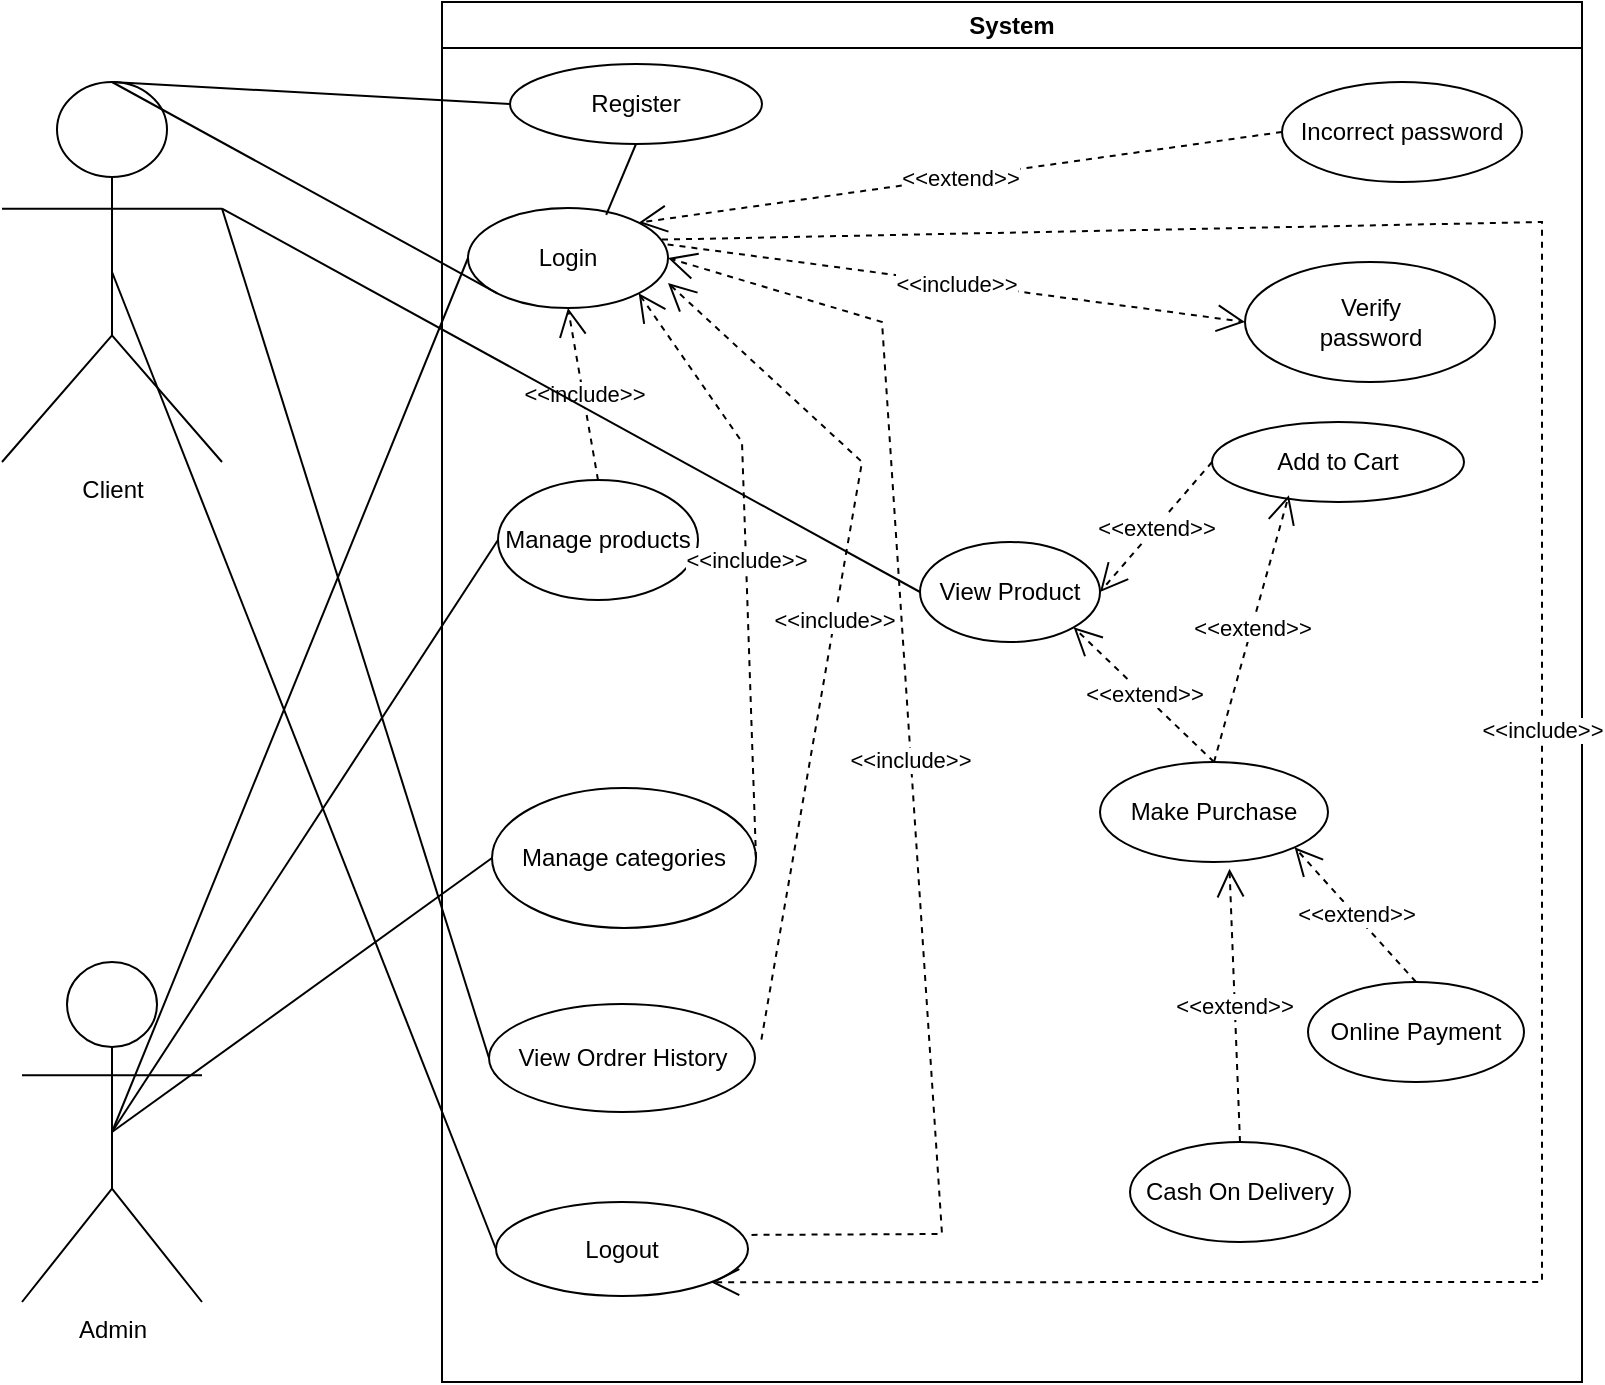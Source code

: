 <mxfile version="21.7.5" type="device">
  <diagram name="Page-1" id="SIqgviMQ_rRW02GRxlYI">
    <mxGraphModel dx="808" dy="475" grid="1" gridSize="10" guides="1" tooltips="1" connect="1" arrows="1" fold="1" page="1" pageScale="1" pageWidth="827" pageHeight="1169" math="0" shadow="0">
      <root>
        <mxCell id="0" />
        <mxCell id="1" parent="0" />
        <mxCell id="yZbRnY18lBK-gBi5OZf2-1" value="System" style="swimlane;whiteSpace=wrap;html=1;" parent="1" vertex="1">
          <mxGeometry x="250" y="10" width="570" height="690" as="geometry" />
        </mxCell>
        <mxCell id="yZbRnY18lBK-gBi5OZf2-6" value="Register" style="ellipse;whiteSpace=wrap;html=1;" parent="yZbRnY18lBK-gBi5OZf2-1" vertex="1">
          <mxGeometry x="34" y="31" width="126" height="40" as="geometry" />
        </mxCell>
        <mxCell id="yZbRnY18lBK-gBi5OZf2-7" value="Login" style="ellipse;whiteSpace=wrap;html=1;" parent="yZbRnY18lBK-gBi5OZf2-1" vertex="1">
          <mxGeometry x="13" y="103" width="100" height="50" as="geometry" />
        </mxCell>
        <mxCell id="yZbRnY18lBK-gBi5OZf2-8" value="View Ordrer History" style="ellipse;whiteSpace=wrap;html=1;" parent="yZbRnY18lBK-gBi5OZf2-1" vertex="1">
          <mxGeometry x="23.5" y="501" width="133" height="54" as="geometry" />
        </mxCell>
        <mxCell id="yZbRnY18lBK-gBi5OZf2-9" value="Logout" style="ellipse;whiteSpace=wrap;html=1;" parent="yZbRnY18lBK-gBi5OZf2-1" vertex="1">
          <mxGeometry x="27" y="600" width="126" height="47" as="geometry" />
        </mxCell>
        <mxCell id="yZbRnY18lBK-gBi5OZf2-10" value="Manage products" style="ellipse;whiteSpace=wrap;html=1;" parent="yZbRnY18lBK-gBi5OZf2-1" vertex="1">
          <mxGeometry x="28" y="239" width="100" height="60" as="geometry" />
        </mxCell>
        <mxCell id="yZbRnY18lBK-gBi5OZf2-11" value="Manage categories" style="ellipse;whiteSpace=wrap;html=1;" parent="yZbRnY18lBK-gBi5OZf2-1" vertex="1">
          <mxGeometry x="25" y="393" width="132" height="70" as="geometry" />
        </mxCell>
        <mxCell id="yZbRnY18lBK-gBi5OZf2-12" value="View Product" style="ellipse;whiteSpace=wrap;html=1;" parent="yZbRnY18lBK-gBi5OZf2-1" vertex="1">
          <mxGeometry x="239" y="270" width="90" height="50" as="geometry" />
        </mxCell>
        <mxCell id="yZbRnY18lBK-gBi5OZf2-13" value="Incorrect password" style="ellipse;whiteSpace=wrap;html=1;" parent="yZbRnY18lBK-gBi5OZf2-1" vertex="1">
          <mxGeometry x="420" y="40" width="120" height="50" as="geometry" />
        </mxCell>
        <mxCell id="yZbRnY18lBK-gBi5OZf2-14" value="Verify &lt;br&gt;password" style="ellipse;whiteSpace=wrap;html=1;" parent="yZbRnY18lBK-gBi5OZf2-1" vertex="1">
          <mxGeometry x="401.5" y="130" width="125" height="60" as="geometry" />
        </mxCell>
        <mxCell id="yZbRnY18lBK-gBi5OZf2-15" value="Add to Cart" style="ellipse;whiteSpace=wrap;html=1;" parent="yZbRnY18lBK-gBi5OZf2-1" vertex="1">
          <mxGeometry x="385" y="210" width="126" height="40" as="geometry" />
        </mxCell>
        <mxCell id="yZbRnY18lBK-gBi5OZf2-16" value="Make Purchase" style="ellipse;whiteSpace=wrap;html=1;" parent="yZbRnY18lBK-gBi5OZf2-1" vertex="1">
          <mxGeometry x="329" y="380" width="114" height="50" as="geometry" />
        </mxCell>
        <mxCell id="yZbRnY18lBK-gBi5OZf2-17" value="Online Payment" style="ellipse;whiteSpace=wrap;html=1;" parent="yZbRnY18lBK-gBi5OZf2-1" vertex="1">
          <mxGeometry x="433" y="490" width="108" height="50" as="geometry" />
        </mxCell>
        <mxCell id="yZbRnY18lBK-gBi5OZf2-18" value="Cash On Delivery" style="ellipse;whiteSpace=wrap;html=1;" parent="yZbRnY18lBK-gBi5OZf2-1" vertex="1">
          <mxGeometry x="344" y="570" width="110" height="50" as="geometry" />
        </mxCell>
        <mxCell id="yZbRnY18lBK-gBi5OZf2-23" value="&amp;lt;&amp;lt;include&amp;gt;&amp;gt;" style="endArrow=open;endSize=12;dashed=1;html=1;rounded=0;exitX=1;exitY=0.5;exitDx=0;exitDy=0;entryX=1;entryY=1;entryDx=0;entryDy=0;" parent="yZbRnY18lBK-gBi5OZf2-1" source="yZbRnY18lBK-gBi5OZf2-11" target="yZbRnY18lBK-gBi5OZf2-7" edge="1">
          <mxGeometry x="0.002" width="160" relative="1" as="geometry">
            <mxPoint x="110" y="280" as="sourcePoint" />
            <mxPoint x="270" y="280" as="targetPoint" />
            <Array as="points">
              <mxPoint x="150" y="220" />
            </Array>
            <mxPoint as="offset" />
          </mxGeometry>
        </mxCell>
        <mxCell id="yZbRnY18lBK-gBi5OZf2-24" value="&amp;lt;&amp;lt;include&amp;gt;&amp;gt;" style="endArrow=open;endSize=12;dashed=1;html=1;rounded=0;exitX=1.024;exitY=0.33;exitDx=0;exitDy=0;entryX=1;entryY=0.75;entryDx=0;entryDy=0;exitPerimeter=0;entryPerimeter=0;" parent="yZbRnY18lBK-gBi5OZf2-1" source="yZbRnY18lBK-gBi5OZf2-8" target="yZbRnY18lBK-gBi5OZf2-7" edge="1">
          <mxGeometry x="0.002" width="160" relative="1" as="geometry">
            <mxPoint x="150" y="380" as="sourcePoint" />
            <mxPoint x="130" y="210" as="targetPoint" />
            <Array as="points">
              <mxPoint x="210" y="230" />
            </Array>
            <mxPoint as="offset" />
          </mxGeometry>
        </mxCell>
        <mxCell id="yZbRnY18lBK-gBi5OZf2-25" value="&amp;lt;&amp;lt;include&amp;gt;&amp;gt;" style="endArrow=open;endSize=12;dashed=1;html=1;rounded=0;exitX=1.014;exitY=0.35;exitDx=0;exitDy=0;entryX=1;entryY=0.5;entryDx=0;entryDy=0;exitPerimeter=0;" parent="yZbRnY18lBK-gBi5OZf2-1" source="yZbRnY18lBK-gBi5OZf2-9" target="yZbRnY18lBK-gBi5OZf2-7" edge="1">
          <mxGeometry x="0.002" width="160" relative="1" as="geometry">
            <mxPoint x="180" y="450" as="sourcePoint" />
            <mxPoint x="160" y="280" as="targetPoint" />
            <Array as="points">
              <mxPoint x="250" y="616" />
              <mxPoint x="220" y="160" />
            </Array>
            <mxPoint as="offset" />
          </mxGeometry>
        </mxCell>
        <mxCell id="yZbRnY18lBK-gBi5OZf2-26" value="&amp;lt;&amp;lt;include&amp;gt;&amp;gt;" style="endArrow=open;endSize=12;dashed=1;html=1;rounded=0;exitX=0.5;exitY=0;exitDx=0;exitDy=0;entryX=0.5;entryY=1;entryDx=0;entryDy=0;" parent="yZbRnY18lBK-gBi5OZf2-1" source="yZbRnY18lBK-gBi5OZf2-10" target="yZbRnY18lBK-gBi5OZf2-7" edge="1">
          <mxGeometry x="0.002" width="160" relative="1" as="geometry">
            <mxPoint x="230" y="350" as="sourcePoint" />
            <mxPoint x="210" y="180" as="targetPoint" />
            <Array as="points" />
            <mxPoint as="offset" />
          </mxGeometry>
        </mxCell>
        <mxCell id="yZbRnY18lBK-gBi5OZf2-27" value="&amp;lt;&amp;lt;extend&amp;gt;&amp;gt;" style="endArrow=open;endSize=12;dashed=1;html=1;rounded=0;exitX=0;exitY=0.5;exitDx=0;exitDy=0;entryX=1;entryY=0;entryDx=0;entryDy=0;" parent="yZbRnY18lBK-gBi5OZf2-1" source="yZbRnY18lBK-gBi5OZf2-13" target="yZbRnY18lBK-gBi5OZf2-7" edge="1">
          <mxGeometry x="0.002" width="160" relative="1" as="geometry">
            <mxPoint x="240" y="220" as="sourcePoint" />
            <mxPoint x="220" y="50" as="targetPoint" />
            <Array as="points" />
            <mxPoint as="offset" />
          </mxGeometry>
        </mxCell>
        <mxCell id="yZbRnY18lBK-gBi5OZf2-28" value="&amp;lt;&amp;lt;include&amp;gt;&amp;gt;" style="endArrow=open;endSize=12;dashed=1;html=1;rounded=0;entryX=0;entryY=0.5;entryDx=0;entryDy=0;exitX=0.998;exitY=0.364;exitDx=0;exitDy=0;exitPerimeter=0;" parent="yZbRnY18lBK-gBi5OZf2-1" source="yZbRnY18lBK-gBi5OZf2-7" target="yZbRnY18lBK-gBi5OZf2-14" edge="1">
          <mxGeometry x="0.002" width="160" relative="1" as="geometry">
            <mxPoint x="280" y="190" as="sourcePoint" />
            <mxPoint x="248.5" y="100.5" as="targetPoint" />
            <Array as="points" />
            <mxPoint as="offset" />
          </mxGeometry>
        </mxCell>
        <mxCell id="yZbRnY18lBK-gBi5OZf2-30" value="&amp;lt;&amp;lt;extend&amp;gt;&amp;gt;" style="endArrow=open;endSize=12;dashed=1;html=1;rounded=0;exitX=0;exitY=0.5;exitDx=0;exitDy=0;entryX=1;entryY=0.5;entryDx=0;entryDy=0;" parent="yZbRnY18lBK-gBi5OZf2-1" source="yZbRnY18lBK-gBi5OZf2-15" target="yZbRnY18lBK-gBi5OZf2-12" edge="1">
          <mxGeometry x="0.002" width="160" relative="1" as="geometry">
            <mxPoint x="452" y="210" as="sourcePoint" />
            <mxPoint x="130" y="242" as="targetPoint" />
            <Array as="points" />
            <mxPoint as="offset" />
          </mxGeometry>
        </mxCell>
        <mxCell id="yZbRnY18lBK-gBi5OZf2-32" value="&amp;lt;&amp;lt;extend&amp;gt;&amp;gt;" style="endArrow=open;endSize=12;dashed=1;html=1;rounded=0;exitX=0.5;exitY=0;exitDx=0;exitDy=0;entryX=0.305;entryY=0.915;entryDx=0;entryDy=0;entryPerimeter=0;" parent="yZbRnY18lBK-gBi5OZf2-1" source="yZbRnY18lBK-gBi5OZf2-16" target="yZbRnY18lBK-gBi5OZf2-15" edge="1">
          <mxGeometry x="0.002" width="160" relative="1" as="geometry">
            <mxPoint x="472" y="214" as="sourcePoint" />
            <mxPoint x="150" y="246" as="targetPoint" />
            <Array as="points" />
            <mxPoint as="offset" />
          </mxGeometry>
        </mxCell>
        <mxCell id="yZbRnY18lBK-gBi5OZf2-33" value="&amp;lt;&amp;lt;extend&amp;gt;&amp;gt;" style="endArrow=open;endSize=12;dashed=1;html=1;rounded=0;exitX=0.5;exitY=0;exitDx=0;exitDy=0;entryX=1;entryY=1;entryDx=0;entryDy=0;" parent="yZbRnY18lBK-gBi5OZf2-1" source="yZbRnY18lBK-gBi5OZf2-16" target="yZbRnY18lBK-gBi5OZf2-12" edge="1">
          <mxGeometry x="0.002" width="160" relative="1" as="geometry">
            <mxPoint x="476" y="168" as="sourcePoint" />
            <mxPoint x="154" y="200" as="targetPoint" />
            <Array as="points" />
            <mxPoint as="offset" />
          </mxGeometry>
        </mxCell>
        <mxCell id="yZbRnY18lBK-gBi5OZf2-34" value="&amp;lt;&amp;lt;extend&amp;gt;&amp;gt;" style="endArrow=open;endSize=12;dashed=1;html=1;rounded=0;exitX=0.5;exitY=0;exitDx=0;exitDy=0;entryX=1;entryY=1;entryDx=0;entryDy=0;" parent="yZbRnY18lBK-gBi5OZf2-1" source="yZbRnY18lBK-gBi5OZf2-17" target="yZbRnY18lBK-gBi5OZf2-16" edge="1">
          <mxGeometry x="0.002" width="160" relative="1" as="geometry">
            <mxPoint x="472" y="414" as="sourcePoint" />
            <mxPoint x="150" y="446" as="targetPoint" />
            <Array as="points" />
            <mxPoint as="offset" />
          </mxGeometry>
        </mxCell>
        <mxCell id="yZbRnY18lBK-gBi5OZf2-35" value="&amp;lt;&amp;lt;extend&amp;gt;&amp;gt;" style="endArrow=open;endSize=12;dashed=1;html=1;rounded=0;exitX=0.5;exitY=0;exitDx=0;exitDy=0;entryX=0.568;entryY=1.068;entryDx=0;entryDy=0;entryPerimeter=0;" parent="yZbRnY18lBK-gBi5OZf2-1" source="yZbRnY18lBK-gBi5OZf2-18" target="yZbRnY18lBK-gBi5OZf2-16" edge="1">
          <mxGeometry x="0.002" width="160" relative="1" as="geometry">
            <mxPoint x="372" y="474" as="sourcePoint" />
            <mxPoint x="50" y="506" as="targetPoint" />
            <Array as="points" />
            <mxPoint as="offset" />
          </mxGeometry>
        </mxCell>
        <mxCell id="yZbRnY18lBK-gBi5OZf2-36" value="&amp;lt;&amp;lt;include&amp;gt;&amp;gt;" style="endArrow=open;endSize=12;dashed=1;html=1;rounded=0;exitX=0.97;exitY=0.316;exitDx=0;exitDy=0;entryX=1;entryY=1;entryDx=0;entryDy=0;exitPerimeter=0;" parent="yZbRnY18lBK-gBi5OZf2-1" source="yZbRnY18lBK-gBi5OZf2-7" target="yZbRnY18lBK-gBi5OZf2-9" edge="1">
          <mxGeometry x="0.002" width="160" relative="1" as="geometry">
            <mxPoint x="13" y="115" as="sourcePoint" />
            <mxPoint x="27" y="624" as="targetPoint" />
            <Array as="points">
              <mxPoint x="550" y="110" />
              <mxPoint x="550" y="640" />
            </Array>
            <mxPoint as="offset" />
          </mxGeometry>
        </mxCell>
        <mxCell id="yZbRnY18lBK-gBi5OZf2-41" value="" style="endArrow=none;html=1;rounded=0;entryX=0.5;entryY=1;entryDx=0;entryDy=0;exitX=0.691;exitY=0.068;exitDx=0;exitDy=0;exitPerimeter=0;" parent="yZbRnY18lBK-gBi5OZf2-1" source="yZbRnY18lBK-gBi5OZf2-7" target="yZbRnY18lBK-gBi5OZf2-6" edge="1">
          <mxGeometry width="50" height="50" relative="1" as="geometry">
            <mxPoint x="70" y="110" as="sourcePoint" />
            <mxPoint x="-172" y="145" as="targetPoint" />
          </mxGeometry>
        </mxCell>
        <mxCell id="yZbRnY18lBK-gBi5OZf2-2" value="Admin&lt;br&gt;" style="shape=umlActor;verticalLabelPosition=bottom;verticalAlign=top;html=1;outlineConnect=0;" parent="1" vertex="1">
          <mxGeometry x="40" y="490" width="90" height="170" as="geometry" />
        </mxCell>
        <mxCell id="yZbRnY18lBK-gBi5OZf2-3" value="Client&lt;br&gt;" style="shape=umlActor;verticalLabelPosition=bottom;verticalAlign=top;html=1;outlineConnect=0;" parent="1" vertex="1">
          <mxGeometry x="30" y="50" width="110" height="190" as="geometry" />
        </mxCell>
        <mxCell id="yZbRnY18lBK-gBi5OZf2-37" value="" style="endArrow=none;html=1;rounded=0;entryX=0.5;entryY=0.5;entryDx=0;entryDy=0;entryPerimeter=0;exitX=0;exitY=0.5;exitDx=0;exitDy=0;" parent="1" source="yZbRnY18lBK-gBi5OZf2-7" target="yZbRnY18lBK-gBi5OZf2-2" edge="1">
          <mxGeometry width="50" height="50" relative="1" as="geometry">
            <mxPoint x="90" y="330" as="sourcePoint" />
            <mxPoint x="140" y="280" as="targetPoint" />
          </mxGeometry>
        </mxCell>
        <mxCell id="yZbRnY18lBK-gBi5OZf2-38" value="" style="endArrow=none;html=1;rounded=0;entryX=0.5;entryY=0.5;entryDx=0;entryDy=0;entryPerimeter=0;exitX=0;exitY=0.5;exitDx=0;exitDy=0;" parent="1" source="yZbRnY18lBK-gBi5OZf2-10" target="yZbRnY18lBK-gBi5OZf2-2" edge="1">
          <mxGeometry width="50" height="50" relative="1" as="geometry">
            <mxPoint x="273" y="155" as="sourcePoint" />
            <mxPoint x="95" y="155" as="targetPoint" />
          </mxGeometry>
        </mxCell>
        <mxCell id="yZbRnY18lBK-gBi5OZf2-39" value="" style="endArrow=none;html=1;rounded=0;entryX=0.5;entryY=0.5;entryDx=0;entryDy=0;entryPerimeter=0;exitX=0;exitY=0.5;exitDx=0;exitDy=0;" parent="1" source="yZbRnY18lBK-gBi5OZf2-11" target="yZbRnY18lBK-gBi5OZf2-2" edge="1">
          <mxGeometry width="50" height="50" relative="1" as="geometry">
            <mxPoint x="283" y="165" as="sourcePoint" />
            <mxPoint x="105" y="165" as="targetPoint" />
          </mxGeometry>
        </mxCell>
        <mxCell id="yZbRnY18lBK-gBi5OZf2-42" value="" style="endArrow=none;html=1;rounded=0;exitX=0;exitY=1;exitDx=0;exitDy=0;entryX=0.5;entryY=0;entryDx=0;entryDy=0;entryPerimeter=0;" parent="1" source="yZbRnY18lBK-gBi5OZf2-7" target="yZbRnY18lBK-gBi5OZf2-3" edge="1">
          <mxGeometry width="50" height="50" relative="1" as="geometry">
            <mxPoint x="283" y="158" as="sourcePoint" />
            <mxPoint x="170" y="570" as="targetPoint" />
          </mxGeometry>
        </mxCell>
        <mxCell id="yZbRnY18lBK-gBi5OZf2-44" value="" style="endArrow=none;html=1;rounded=0;entryX=0.5;entryY=0;entryDx=0;entryDy=0;entryPerimeter=0;exitX=0;exitY=0.5;exitDx=0;exitDy=0;" parent="1" source="yZbRnY18lBK-gBi5OZf2-6" target="yZbRnY18lBK-gBi5OZf2-3" edge="1">
          <mxGeometry width="50" height="50" relative="1" as="geometry">
            <mxPoint x="293" y="168" as="sourcePoint" />
            <mxPoint x="98" y="175" as="targetPoint" />
          </mxGeometry>
        </mxCell>
        <mxCell id="yZbRnY18lBK-gBi5OZf2-45" value="" style="endArrow=none;html=1;rounded=0;entryX=1;entryY=0.333;entryDx=0;entryDy=0;entryPerimeter=0;exitX=0;exitY=0.5;exitDx=0;exitDy=0;" parent="1" source="yZbRnY18lBK-gBi5OZf2-12" target="yZbRnY18lBK-gBi5OZf2-3" edge="1">
          <mxGeometry width="50" height="50" relative="1" as="geometry">
            <mxPoint x="303" y="178" as="sourcePoint" />
            <mxPoint x="108" y="185" as="targetPoint" />
          </mxGeometry>
        </mxCell>
        <mxCell id="yZbRnY18lBK-gBi5OZf2-46" value="" style="endArrow=none;html=1;rounded=0;exitX=0;exitY=0.5;exitDx=0;exitDy=0;entryX=1;entryY=0.333;entryDx=0;entryDy=0;entryPerimeter=0;" parent="1" source="yZbRnY18lBK-gBi5OZf2-8" target="yZbRnY18lBK-gBi5OZf2-3" edge="1">
          <mxGeometry width="50" height="50" relative="1" as="geometry">
            <mxPoint x="313" y="188" as="sourcePoint" />
            <mxPoint x="118" y="195" as="targetPoint" />
          </mxGeometry>
        </mxCell>
        <mxCell id="yZbRnY18lBK-gBi5OZf2-47" value="" style="endArrow=none;html=1;rounded=0;entryX=0.5;entryY=0.5;entryDx=0;entryDy=0;entryPerimeter=0;exitX=0;exitY=0.5;exitDx=0;exitDy=0;" parent="1" source="yZbRnY18lBK-gBi5OZf2-9" target="yZbRnY18lBK-gBi5OZf2-3" edge="1">
          <mxGeometry width="50" height="50" relative="1" as="geometry">
            <mxPoint x="295" y="560" as="sourcePoint" />
            <mxPoint x="100" y="567" as="targetPoint" />
          </mxGeometry>
        </mxCell>
      </root>
    </mxGraphModel>
  </diagram>
</mxfile>
